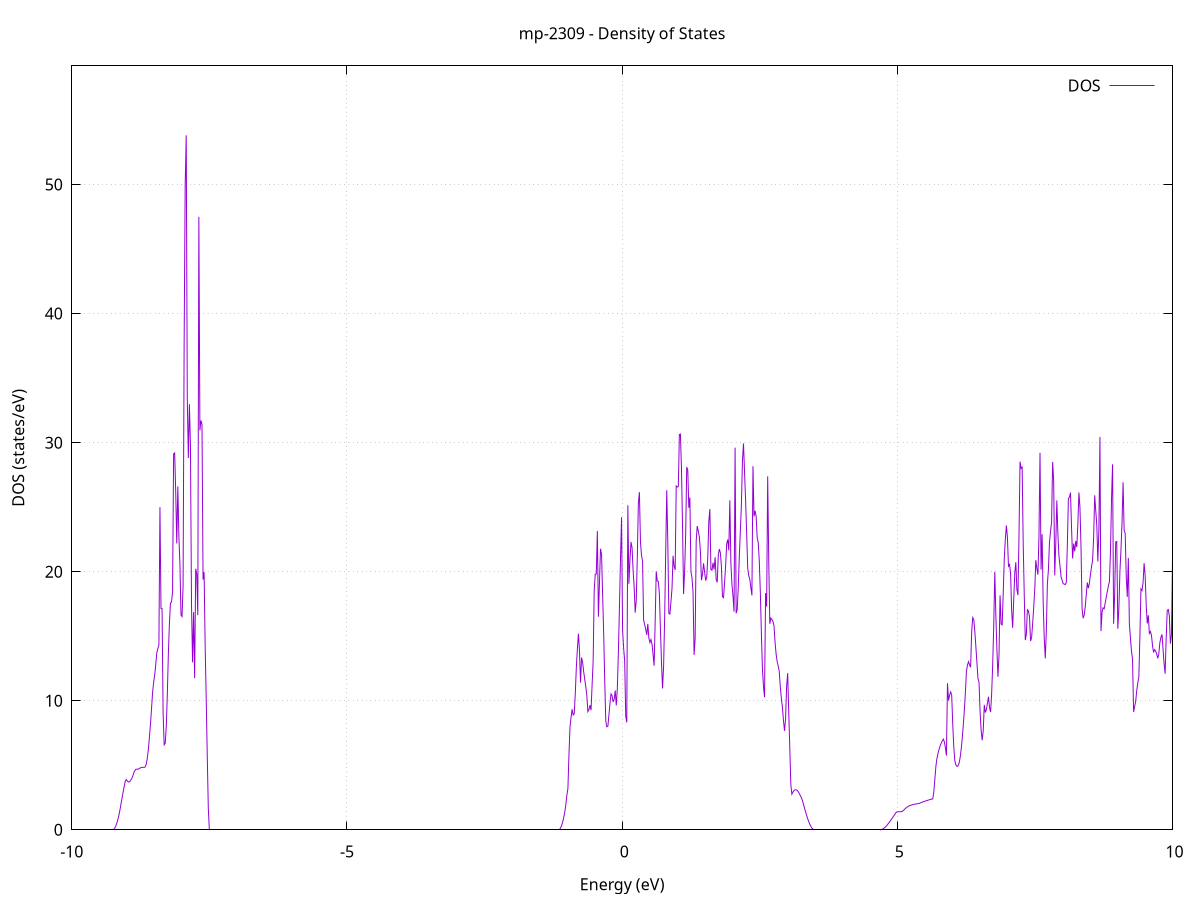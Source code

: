 set title 'mp-2309 - Density of States'
set xlabel 'Energy (eV)'
set ylabel 'DOS (states/eV)'
set grid
set xrange [-10:10]
set yrange [0:59.199]
set xzeroaxis lt -1
set terminal png size 800,600
set output 'mp-2309_dos_gnuplot.png'
plot '-' using 1:2 with lines title 'DOS'
-23.395600 0.000000
-23.376500 0.000000
-23.357400 0.000000
-23.338300 0.000000
-23.319200 0.000000
-23.300100 0.000000
-23.281000 0.000000
-23.261900 0.000000
-23.242800 0.000000
-23.223700 0.000000
-23.204600 0.000000
-23.185500 0.000000
-23.166400 0.000000
-23.147200 0.000000
-23.128100 0.000000
-23.109000 0.000000
-23.089900 0.000000
-23.070800 0.000000
-23.051700 0.000000
-23.032600 0.000000
-23.013500 0.000000
-22.994400 0.000000
-22.975300 0.000000
-22.956200 0.000000
-22.937100 0.000000
-22.918000 0.000000
-22.898900 0.000000
-22.879800 0.000000
-22.860700 0.000000
-22.841600 0.000000
-22.822500 0.000000
-22.803400 0.000000
-22.784300 0.000000
-22.765100 0.000000
-22.746000 0.000000
-22.726900 0.000000
-22.707800 0.000000
-22.688700 0.000000
-22.669600 0.000000
-22.650500 0.000000
-22.631400 0.000000
-22.612300 0.000000
-22.593200 0.000000
-22.574100 0.000000
-22.555000 0.000000
-22.535900 0.000000
-22.516800 0.000000
-22.497700 0.000000
-22.478600 0.000000
-22.459500 0.000000
-22.440400 0.000000
-22.421300 0.000000
-22.402200 0.000000
-22.383000 0.000000
-22.363900 0.000000
-22.344800 0.000000
-22.325700 0.000000
-22.306600 0.000000
-22.287500 0.000000
-22.268400 0.000000
-22.249300 0.000000
-22.230200 0.000000
-22.211100 0.000000
-22.192000 0.000000
-22.172900 0.000000
-22.153800 0.000000
-22.134700 0.000000
-22.115600 0.000000
-22.096500 0.000000
-22.077400 0.000000
-22.058300 0.000000
-22.039200 0.000000
-22.020100 0.000000
-22.000900 0.000000
-21.981800 0.000000
-21.962700 0.000000
-21.943600 0.000000
-21.924500 0.000000
-21.905400 0.000000
-21.886300 0.000000
-21.867200 0.000000
-21.848100 0.000000
-21.829000 0.000000
-21.809900 0.000000
-21.790800 0.000000
-21.771700 0.000000
-21.752600 0.000000
-21.733500 0.000000
-21.714400 0.000000
-21.695300 0.000000
-21.676200 0.000000
-21.657100 38.805800
-21.638000 100.028900
-21.618800 336.925200
-21.599700 23.685700
-21.580600 23.685800
-21.561500 56.498600
-21.542400 82.905400
-21.523300 0.000000
-21.504200 0.000000
-21.485100 0.000000
-21.466000 0.000000
-21.446900 0.000000
-21.427800 0.000000
-21.408700 0.000000
-21.389600 0.000000
-21.370500 0.000000
-21.351400 0.000000
-21.332300 0.000000
-21.313200 27.938000
-21.294100 106.257600
-21.275000 0.000000
-21.255900 454.663900
-21.236700 91.495300
-21.217600 176.887700
-21.198500 85.755300
-21.179400 55.541300
-21.160300 97.658600
-21.141200 64.652500
-21.122100 103.817100
-21.103000 50.349500
-21.083900 103.227500
-21.064800 0.000000
-21.045700 0.000000
-21.026600 0.000000
-21.007500 0.000000
-20.988400 0.000000
-20.969300 0.000000
-20.950200 0.000000
-20.931100 0.000000
-20.912000 0.000000
-20.892900 0.000000
-20.873700 0.000000
-20.854600 0.000000
-20.835500 0.000000
-20.816400 0.000000
-20.797300 0.000000
-20.778200 0.000000
-20.759100 0.000000
-20.740000 0.000000
-20.720900 0.000000
-20.701800 0.000000
-20.682700 0.000000
-20.663600 0.000000
-20.644500 0.000000
-20.625400 0.000000
-20.606300 0.000000
-20.587200 0.000000
-20.568100 0.000000
-20.549000 0.000000
-20.529900 0.000000
-20.510800 0.000000
-20.491600 0.000000
-20.472500 0.000000
-20.453400 0.000000
-20.434300 0.000000
-20.415200 0.000000
-20.396100 0.000000
-20.377000 0.000000
-20.357900 0.000000
-20.338800 0.000000
-20.319700 0.000000
-20.300600 0.000000
-20.281500 0.000000
-20.262400 0.000000
-20.243300 0.000000
-20.224200 0.000000
-20.205100 0.000000
-20.186000 0.000000
-20.166900 0.000000
-20.147800 0.000000
-20.128700 0.000000
-20.109500 0.000000
-20.090400 0.000000
-20.071300 0.000000
-20.052200 0.000000
-20.033100 0.000000
-20.014000 0.000000
-19.994900 0.000000
-19.975800 0.000000
-19.956700 0.000000
-19.937600 0.000000
-19.918500 0.000000
-19.899400 0.000000
-19.880300 0.000000
-19.861200 0.000000
-19.842100 0.000000
-19.823000 0.000000
-19.803900 0.000000
-19.784800 0.000000
-19.765700 0.000000
-19.746600 0.000000
-19.727400 0.000000
-19.708300 0.000000
-19.689200 0.000000
-19.670100 0.000000
-19.651000 0.000000
-19.631900 0.000000
-19.612800 0.000000
-19.593700 0.000000
-19.574600 0.000000
-19.555500 0.000000
-19.536400 0.000000
-19.517300 0.000000
-19.498200 0.000000
-19.479100 0.000000
-19.460000 0.000000
-19.440900 0.000000
-19.421800 0.000000
-19.402700 0.000000
-19.383600 0.000000
-19.364500 0.000000
-19.345300 0.000000
-19.326200 0.000000
-19.307100 0.000000
-19.288000 0.000000
-19.268900 0.000000
-19.249800 0.000000
-19.230700 0.000000
-19.211600 0.000000
-19.192500 0.000000
-19.173400 0.000000
-19.154300 0.000000
-19.135200 0.000000
-19.116100 0.000000
-19.097000 0.000000
-19.077900 0.000000
-19.058800 0.000000
-19.039700 0.000000
-19.020600 0.000000
-19.001500 0.000000
-18.982400 0.000000
-18.963200 0.000000
-18.944100 0.000000
-18.925000 0.000000
-18.905900 0.000000
-18.886800 0.000000
-18.867700 0.000000
-18.848600 0.000000
-18.829500 0.000000
-18.810400 0.000000
-18.791300 0.000000
-18.772200 0.000000
-18.753100 0.000000
-18.734000 0.000000
-18.714900 0.000000
-18.695800 0.000000
-18.676700 0.000000
-18.657600 0.000000
-18.638500 0.000000
-18.619400 0.000000
-18.600300 0.000000
-18.581100 0.000000
-18.562000 0.000000
-18.542900 0.000000
-18.523800 0.000000
-18.504700 0.000000
-18.485600 0.000000
-18.466500 0.000000
-18.447400 0.000000
-18.428300 0.000000
-18.409200 0.000000
-18.390100 0.000000
-18.371000 0.000000
-18.351900 0.000000
-18.332800 0.000000
-18.313700 0.000000
-18.294600 0.000000
-18.275500 0.000000
-18.256400 0.000000
-18.237300 0.000000
-18.218200 0.000000
-18.199000 0.000000
-18.179900 0.000000
-18.160800 0.000000
-18.141700 0.000000
-18.122600 0.000000
-18.103500 0.000000
-18.084400 0.000000
-18.065300 0.000000
-18.046200 0.000000
-18.027100 0.000000
-18.008000 0.000000
-17.988900 0.000000
-17.969800 0.000000
-17.950700 0.000000
-17.931600 0.000000
-17.912500 0.000000
-17.893400 0.000000
-17.874300 0.000000
-17.855200 0.000000
-17.836100 0.000000
-17.816900 0.000000
-17.797800 0.000000
-17.778700 0.000000
-17.759600 0.000000
-17.740500 0.000000
-17.721400 0.000000
-17.702300 0.000000
-17.683200 0.000000
-17.664100 0.000000
-17.645000 0.000000
-17.625900 0.000000
-17.606800 0.000000
-17.587700 0.000000
-17.568600 0.000000
-17.549500 0.000000
-17.530400 0.000000
-17.511300 0.000000
-17.492200 0.000000
-17.473100 0.000000
-17.454000 0.000000
-17.434800 0.000000
-17.415700 0.000000
-17.396600 0.000000
-17.377500 0.000000
-17.358400 0.000000
-17.339300 0.000000
-17.320200 0.000000
-17.301100 0.000000
-17.282000 0.000000
-17.262900 0.000000
-17.243800 0.000000
-17.224700 0.000000
-17.205600 0.000000
-17.186500 0.000000
-17.167400 0.000000
-17.148300 0.000000
-17.129200 0.000000
-17.110100 0.000000
-17.091000 0.000000
-17.071900 0.000000
-17.052700 0.000000
-17.033600 0.000000
-17.014500 0.000000
-16.995400 0.000000
-16.976300 0.000000
-16.957200 0.000000
-16.938100 0.000000
-16.919000 0.000000
-16.899900 0.000000
-16.880800 0.000000
-16.861700 0.000000
-16.842600 0.000000
-16.823500 0.000000
-16.804400 0.000000
-16.785300 0.000000
-16.766200 0.000000
-16.747100 0.000000
-16.728000 0.000000
-16.708900 0.000000
-16.689800 0.000000
-16.670600 0.000000
-16.651500 0.000000
-16.632400 0.000000
-16.613300 0.000000
-16.594200 0.000000
-16.575100 0.000000
-16.556000 0.000000
-16.536900 0.000000
-16.517800 0.000000
-16.498700 0.000000
-16.479600 0.000000
-16.460500 0.000000
-16.441400 0.000000
-16.422300 0.000000
-16.403200 0.000000
-16.384100 0.000000
-16.365000 0.000000
-16.345900 0.000000
-16.326800 0.000000
-16.307700 0.000000
-16.288500 0.000000
-16.269400 0.000000
-16.250300 0.000000
-16.231200 0.000000
-16.212100 0.000000
-16.193000 0.000000
-16.173900 0.000000
-16.154800 0.000000
-16.135700 0.000000
-16.116600 0.000000
-16.097500 0.000000
-16.078400 0.000000
-16.059300 0.000000
-16.040200 0.000000
-16.021100 0.000000
-16.002000 0.000000
-15.982900 0.000000
-15.963800 0.000000
-15.944700 0.000000
-15.925600 0.000000
-15.906400 0.000000
-15.887300 0.000000
-15.868200 0.000000
-15.849100 0.000000
-15.830000 0.000000
-15.810900 0.000000
-15.791800 0.000000
-15.772700 0.000000
-15.753600 0.000000
-15.734500 0.000000
-15.715400 0.000000
-15.696300 0.000000
-15.677200 0.000000
-15.658100 0.000000
-15.639000 0.000000
-15.619900 0.000000
-15.600800 0.000000
-15.581700 0.000000
-15.562600 0.000000
-15.543500 0.000000
-15.524300 0.000000
-15.505200 0.000000
-15.486100 0.000000
-15.467000 0.000000
-15.447900 0.000000
-15.428800 0.000000
-15.409700 0.000000
-15.390600 0.000000
-15.371500 0.000000
-15.352400 0.000000
-15.333300 0.000000
-15.314200 0.000000
-15.295100 0.000000
-15.276000 0.000000
-15.256900 0.000000
-15.237800 0.000000
-15.218700 0.000000
-15.199600 0.000000
-15.180500 0.000000
-15.161400 0.000000
-15.142200 0.000000
-15.123100 0.000000
-15.104000 0.000000
-15.084900 0.000000
-15.065800 0.000000
-15.046700 0.000000
-15.027600 0.000000
-15.008500 0.000000
-14.989400 0.000000
-14.970300 0.000000
-14.951200 0.000000
-14.932100 0.000000
-14.913000 0.000000
-14.893900 0.000000
-14.874800 0.000000
-14.855700 0.000000
-14.836600 0.000000
-14.817500 0.000000
-14.798400 0.000000
-14.779300 0.000000
-14.760100 0.000000
-14.741000 0.000000
-14.721900 0.000000
-14.702800 0.000000
-14.683700 0.000000
-14.664600 0.000000
-14.645500 0.000000
-14.626400 0.000000
-14.607300 0.000000
-14.588200 0.000000
-14.569100 0.000000
-14.550000 0.000000
-14.530900 0.000000
-14.511800 0.000000
-14.492700 0.000000
-14.473600 0.000000
-14.454500 0.000000
-14.435400 0.000000
-14.416300 0.000000
-14.397200 0.000000
-14.378000 0.000000
-14.358900 0.000000
-14.339800 0.000000
-14.320700 0.000000
-14.301600 0.000000
-14.282500 0.000000
-14.263400 0.000000
-14.244300 0.000000
-14.225200 0.000000
-14.206100 0.000000
-14.187000 0.000000
-14.167900 0.000000
-14.148800 0.000000
-14.129700 0.000000
-14.110600 0.000000
-14.091500 0.000000
-14.072400 0.000000
-14.053300 0.000000
-14.034200 0.000000
-14.015100 0.000000
-13.995900 0.000000
-13.976800 0.000000
-13.957700 0.000000
-13.938600 0.000000
-13.919500 0.000000
-13.900400 0.000000
-13.881300 0.000000
-13.862200 0.000000
-13.843100 0.000000
-13.824000 0.000000
-13.804900 0.000000
-13.785800 0.000000
-13.766700 0.000000
-13.747600 0.000000
-13.728500 0.000000
-13.709400 0.000000
-13.690300 0.000000
-13.671200 0.000000
-13.652100 0.000000
-13.633000 0.000000
-13.613800 0.000000
-13.594700 0.000000
-13.575600 0.000000
-13.556500 0.000000
-13.537400 0.000000
-13.518300 0.000000
-13.499200 0.000000
-13.480100 0.000000
-13.461000 0.000000
-13.441900 0.000000
-13.422800 0.000000
-13.403700 0.000000
-13.384600 0.000000
-13.365500 0.000000
-13.346400 0.000000
-13.327300 0.000000
-13.308200 0.000000
-13.289100 0.000000
-13.270000 0.000000
-13.250900 0.000000
-13.231700 0.000000
-13.212600 0.000000
-13.193500 0.000000
-13.174400 0.000000
-13.155300 0.000000
-13.136200 0.000000
-13.117100 0.000000
-13.098000 0.000000
-13.078900 0.000000
-13.059800 0.000000
-13.040700 0.000000
-13.021600 0.000000
-13.002500 0.000000
-12.983400 0.000000
-12.964300 0.000000
-12.945200 0.000000
-12.926100 0.000000
-12.907000 0.000000
-12.887900 0.000000
-12.868800 0.000000
-12.849600 0.000000
-12.830500 0.000000
-12.811400 0.000000
-12.792300 0.000000
-12.773200 0.000000
-12.754100 0.000000
-12.735000 0.000000
-12.715900 0.000000
-12.696800 0.000000
-12.677700 0.000000
-12.658600 0.000000
-12.639500 0.000000
-12.620400 0.000000
-12.601300 0.000000
-12.582200 0.000000
-12.563100 0.000000
-12.544000 0.000000
-12.524900 0.000000
-12.505800 0.000000
-12.486700 0.000000
-12.467500 0.000000
-12.448400 0.000000
-12.429300 0.000000
-12.410200 0.000000
-12.391100 0.000000
-12.372000 0.000000
-12.352900 0.000000
-12.333800 0.000000
-12.314700 0.000000
-12.295600 0.000000
-12.276500 0.000000
-12.257400 0.000000
-12.238300 0.000000
-12.219200 0.000000
-12.200100 0.000000
-12.181000 0.000000
-12.161900 0.000000
-12.142800 0.000000
-12.123700 0.000000
-12.104500 0.000000
-12.085400 0.000000
-12.066300 0.000000
-12.047200 0.000000
-12.028100 0.000000
-12.009000 0.000000
-11.989900 0.000000
-11.970800 0.000000
-11.951700 0.000000
-11.932600 0.000000
-11.913500 0.000000
-11.894400 0.000000
-11.875300 0.000000
-11.856200 0.000000
-11.837100 0.000000
-11.818000 0.000000
-11.798900 0.000000
-11.779800 0.000000
-11.760700 0.000000
-11.741600 0.000000
-11.722400 0.000000
-11.703300 0.000000
-11.684200 0.000000
-11.665100 0.000000
-11.646000 0.000000
-11.626900 0.000000
-11.607800 0.000000
-11.588700 0.000000
-11.569600 0.000000
-11.550500 0.000000
-11.531400 0.000000
-11.512300 0.000000
-11.493200 0.000000
-11.474100 0.000000
-11.455000 0.000000
-11.435900 0.000000
-11.416800 0.000000
-11.397700 0.000000
-11.378600 0.000000
-11.359500 0.000000
-11.340300 0.000000
-11.321200 0.000000
-11.302100 0.000000
-11.283000 0.000000
-11.263900 0.000000
-11.244800 0.000000
-11.225700 0.000000
-11.206600 0.000000
-11.187500 0.000000
-11.168400 0.000000
-11.149300 0.000000
-11.130200 0.000000
-11.111100 0.000000
-11.092000 0.000000
-11.072900 0.000000
-11.053800 0.000000
-11.034700 0.000000
-11.015600 0.000000
-10.996500 0.000000
-10.977400 0.000000
-10.958200 0.000000
-10.939100 0.000000
-10.920000 0.000000
-10.900900 0.000000
-10.881800 0.000000
-10.862700 0.000000
-10.843600 0.000000
-10.824500 0.000000
-10.805400 0.000000
-10.786300 0.000000
-10.767200 0.000000
-10.748100 0.000000
-10.729000 0.000000
-10.709900 0.000000
-10.690800 0.000000
-10.671700 0.000000
-10.652600 0.000000
-10.633500 0.000000
-10.614400 0.000000
-10.595300 0.000000
-10.576100 0.000000
-10.557000 0.000000
-10.537900 0.000000
-10.518800 0.000000
-10.499700 0.000000
-10.480600 0.000000
-10.461500 0.000000
-10.442400 0.000000
-10.423300 0.000000
-10.404200 0.000000
-10.385100 0.000000
-10.366000 0.000000
-10.346900 0.000000
-10.327800 0.000000
-10.308700 0.000000
-10.289600 0.000000
-10.270500 0.000000
-10.251400 0.000000
-10.232300 0.000000
-10.213200 0.000000
-10.194000 0.000000
-10.174900 0.000000
-10.155800 0.000000
-10.136700 0.000000
-10.117600 0.000000
-10.098500 0.000000
-10.079400 0.000000
-10.060300 0.000000
-10.041200 0.000000
-10.022100 0.000000
-10.003000 0.000000
-9.983900 0.000000
-9.964800 0.000000
-9.945700 0.000000
-9.926600 0.000000
-9.907500 0.000000
-9.888400 0.000000
-9.869300 0.000000
-9.850200 0.000000
-9.831100 0.000000
-9.811900 0.000000
-9.792800 0.000000
-9.773700 0.000000
-9.754600 0.000000
-9.735500 0.000000
-9.716400 0.000000
-9.697300 0.000000
-9.678200 0.000000
-9.659100 0.000000
-9.640000 0.000000
-9.620900 0.000000
-9.601800 0.000000
-9.582700 0.000000
-9.563600 0.000000
-9.544500 0.000000
-9.525400 0.000000
-9.506300 0.000000
-9.487200 0.000000
-9.468100 0.000000
-9.449000 0.000000
-9.429800 0.000000
-9.410700 0.000000
-9.391600 0.000000
-9.372500 0.000000
-9.353400 0.000000
-9.334300 0.000000
-9.315200 0.000000
-9.296100 0.000000
-9.277000 0.000000
-9.257900 0.000100
-9.238800 0.034900
-9.219700 0.132000
-9.200600 0.291500
-9.181500 0.513300
-9.162400 0.797400
-9.143300 1.144000
-9.124200 1.552800
-9.105100 2.021900
-9.086000 2.483600
-9.066900 2.932500
-9.047700 3.368700
-9.028600 3.765800
-9.009500 3.895900
-8.990400 3.778400
-8.971300 3.701400
-8.952200 3.714800
-8.933100 3.818500
-8.914000 3.944200
-8.894900 4.124900
-8.875800 4.380300
-8.856700 4.580000
-8.837600 4.686300
-8.818500 4.699200
-8.799400 4.688400
-8.780300 4.732000
-8.761200 4.782700
-8.742100 4.816900
-8.723000 4.836800
-8.703900 4.842500
-8.684800 4.834000
-8.665600 4.870300
-8.646500 5.109600
-8.627400 5.559600
-8.608300 6.242000
-8.589200 7.180400
-8.570100 8.207400
-8.551000 9.387000
-8.531900 10.652400
-8.512800 11.417300
-8.493700 12.010700
-8.474600 12.794200
-8.455500 13.701400
-8.436400 14.038700
-8.417300 14.333400
-8.398200 25.001500
-8.379100 17.147800
-8.360000 17.133800
-8.340900 9.059200
-8.321800 6.582500
-8.302700 6.692200
-8.283500 7.991900
-8.264400 10.431900
-8.245300 13.629800
-8.226200 15.978100
-8.207100 17.574500
-8.188000 17.656100
-8.168900 18.435900
-8.149800 29.141400
-8.130700 29.205000
-8.111600 26.157100
-8.092500 22.187700
-8.073400 26.610900
-8.054300 22.753000
-8.035200 20.580100
-8.016100 16.644200
-7.997000 16.527100
-7.977900 18.871500
-7.958800 37.555500
-7.939700 49.986800
-7.920600 53.817300
-7.901400 33.419000
-7.882300 28.809700
-7.863200 32.981800
-7.844100 29.839800
-7.825000 17.541200
-7.805900 12.977000
-7.786800 16.870700
-7.767700 11.749900
-7.748600 20.226400
-7.729500 19.813100
-7.710400 16.635700
-7.691300 47.501600
-7.672200 30.956800
-7.653100 31.712300
-7.634000 31.411900
-7.614900 19.389700
-7.595800 19.955300
-7.576700 14.218300
-7.557600 10.183000
-7.538500 5.696100
-7.519300 1.633800
-7.500200 0.014500
-7.481100 0.000000
-7.462000 0.000000
-7.442900 0.000000
-7.423800 0.000000
-7.404700 0.000000
-7.385600 0.000000
-7.366500 0.000000
-7.347400 0.000000
-7.328300 0.000000
-7.309200 0.000000
-7.290100 0.000000
-7.271000 0.000000
-7.251900 0.000000
-7.232800 0.000000
-7.213700 0.000000
-7.194600 0.000000
-7.175500 0.000000
-7.156400 0.000000
-7.137200 0.000000
-7.118100 0.000000
-7.099000 0.000000
-7.079900 0.000000
-7.060800 0.000000
-7.041700 0.000000
-7.022600 0.000000
-7.003500 0.000000
-6.984400 0.000000
-6.965300 0.000000
-6.946200 0.000000
-6.927100 0.000000
-6.908000 0.000000
-6.888900 0.000000
-6.869800 0.000000
-6.850700 0.000000
-6.831600 0.000000
-6.812500 0.000000
-6.793400 0.000000
-6.774300 0.000000
-6.755100 0.000000
-6.736000 0.000000
-6.716900 0.000000
-6.697800 0.000000
-6.678700 0.000000
-6.659600 0.000000
-6.640500 0.000000
-6.621400 0.000000
-6.602300 0.000000
-6.583200 0.000000
-6.564100 0.000000
-6.545000 0.000000
-6.525900 0.000000
-6.506800 0.000000
-6.487700 0.000000
-6.468600 0.000000
-6.449500 0.000000
-6.430400 0.000000
-6.411300 0.000000
-6.392200 0.000000
-6.373000 0.000000
-6.353900 0.000000
-6.334800 0.000000
-6.315700 0.000000
-6.296600 0.000000
-6.277500 0.000000
-6.258400 0.000000
-6.239300 0.000000
-6.220200 0.000000
-6.201100 0.000000
-6.182000 0.000000
-6.162900 0.000000
-6.143800 0.000000
-6.124700 0.000000
-6.105600 0.000000
-6.086500 0.000000
-6.067400 0.000000
-6.048300 0.000000
-6.029200 0.000000
-6.010100 0.000000
-5.990900 0.000000
-5.971800 0.000000
-5.952700 0.000000
-5.933600 0.000000
-5.914500 0.000000
-5.895400 0.000000
-5.876300 0.000000
-5.857200 0.000000
-5.838100 0.000000
-5.819000 0.000000
-5.799900 0.000000
-5.780800 0.000000
-5.761700 0.000000
-5.742600 0.000000
-5.723500 0.000000
-5.704400 0.000000
-5.685300 0.000000
-5.666200 0.000000
-5.647100 0.000000
-5.628000 0.000000
-5.608800 0.000000
-5.589700 0.000000
-5.570600 0.000000
-5.551500 0.000000
-5.532400 0.000000
-5.513300 0.000000
-5.494200 0.000000
-5.475100 0.000000
-5.456000 0.000000
-5.436900 0.000000
-5.417800 0.000000
-5.398700 0.000000
-5.379600 0.000000
-5.360500 0.000000
-5.341400 0.000000
-5.322300 0.000000
-5.303200 0.000000
-5.284100 0.000000
-5.265000 0.000000
-5.245900 0.000000
-5.226700 0.000000
-5.207600 0.000000
-5.188500 0.000000
-5.169400 0.000000
-5.150300 0.000000
-5.131200 0.000000
-5.112100 0.000000
-5.093000 0.000000
-5.073900 0.000000
-5.054800 0.000000
-5.035700 0.000000
-5.016600 0.000000
-4.997500 0.000000
-4.978400 0.000000
-4.959300 0.000000
-4.940200 0.000000
-4.921100 0.000000
-4.902000 0.000000
-4.882900 0.000000
-4.863800 0.000000
-4.844600 0.000000
-4.825500 0.000000
-4.806400 0.000000
-4.787300 0.000000
-4.768200 0.000000
-4.749100 0.000000
-4.730000 0.000000
-4.710900 0.000000
-4.691800 0.000000
-4.672700 0.000000
-4.653600 0.000000
-4.634500 0.000000
-4.615400 0.000000
-4.596300 0.000000
-4.577200 0.000000
-4.558100 0.000000
-4.539000 0.000000
-4.519900 0.000000
-4.500800 0.000000
-4.481700 0.000000
-4.462500 0.000000
-4.443400 0.000000
-4.424300 0.000000
-4.405200 0.000000
-4.386100 0.000000
-4.367000 0.000000
-4.347900 0.000000
-4.328800 0.000000
-4.309700 0.000000
-4.290600 0.000000
-4.271500 0.000000
-4.252400 0.000000
-4.233300 0.000000
-4.214200 0.000000
-4.195100 0.000000
-4.176000 0.000000
-4.156900 0.000000
-4.137800 0.000000
-4.118700 0.000000
-4.099600 0.000000
-4.080400 0.000000
-4.061300 0.000000
-4.042200 0.000000
-4.023100 0.000000
-4.004000 0.000000
-3.984900 0.000000
-3.965800 0.000000
-3.946700 0.000000
-3.927600 0.000000
-3.908500 0.000000
-3.889400 0.000000
-3.870300 0.000000
-3.851200 0.000000
-3.832100 0.000000
-3.813000 0.000000
-3.793900 0.000000
-3.774800 0.000000
-3.755700 0.000000
-3.736600 0.000000
-3.717400 0.000000
-3.698300 0.000000
-3.679200 0.000000
-3.660100 0.000000
-3.641000 0.000000
-3.621900 0.000000
-3.602800 0.000000
-3.583700 0.000000
-3.564600 0.000000
-3.545500 0.000000
-3.526400 0.000000
-3.507300 0.000000
-3.488200 0.000000
-3.469100 0.000000
-3.450000 0.000000
-3.430900 0.000000
-3.411800 0.000000
-3.392700 0.000000
-3.373600 0.000000
-3.354500 0.000000
-3.335300 0.000000
-3.316200 0.000000
-3.297100 0.000000
-3.278000 0.000000
-3.258900 0.000000
-3.239800 0.000000
-3.220700 0.000000
-3.201600 0.000000
-3.182500 0.000000
-3.163400 0.000000
-3.144300 0.000000
-3.125200 0.000000
-3.106100 0.000000
-3.087000 0.000000
-3.067900 0.000000
-3.048800 0.000000
-3.029700 0.000000
-3.010600 0.000000
-2.991500 0.000000
-2.972400 0.000000
-2.953200 0.000000
-2.934100 0.000000
-2.915000 0.000000
-2.895900 0.000000
-2.876800 0.000000
-2.857700 0.000000
-2.838600 0.000000
-2.819500 0.000000
-2.800400 0.000000
-2.781300 0.000000
-2.762200 0.000000
-2.743100 0.000000
-2.724000 0.000000
-2.704900 0.000000
-2.685800 0.000000
-2.666700 0.000000
-2.647600 0.000000
-2.628500 0.000000
-2.609400 0.000000
-2.590300 0.000000
-2.571100 0.000000
-2.552000 0.000000
-2.532900 0.000000
-2.513800 0.000000
-2.494700 0.000000
-2.475600 0.000000
-2.456500 0.000000
-2.437400 0.000000
-2.418300 0.000000
-2.399200 0.000000
-2.380100 0.000000
-2.361000 0.000000
-2.341900 0.000000
-2.322800 0.000000
-2.303700 0.000000
-2.284600 0.000000
-2.265500 0.000000
-2.246400 0.000000
-2.227300 0.000000
-2.208200 0.000000
-2.189000 0.000000
-2.169900 0.000000
-2.150800 0.000000
-2.131700 0.000000
-2.112600 0.000000
-2.093500 0.000000
-2.074400 0.000000
-2.055300 0.000000
-2.036200 0.000000
-2.017100 0.000000
-1.998000 0.000000
-1.978900 0.000000
-1.959800 0.000000
-1.940700 0.000000
-1.921600 0.000000
-1.902500 0.000000
-1.883400 0.000000
-1.864300 0.000000
-1.845200 0.000000
-1.826100 0.000000
-1.806900 0.000000
-1.787800 0.000000
-1.768700 0.000000
-1.749600 0.000000
-1.730500 0.000000
-1.711400 0.000000
-1.692300 0.000000
-1.673200 0.000000
-1.654100 0.000000
-1.635000 0.000000
-1.615900 0.000000
-1.596800 0.000000
-1.577700 0.000000
-1.558600 0.000000
-1.539500 0.000000
-1.520400 0.000000
-1.501300 0.000000
-1.482200 0.000000
-1.463100 0.000000
-1.444000 0.000000
-1.424800 0.000000
-1.405700 0.000000
-1.386600 0.000000
-1.367500 0.000000
-1.348400 0.000000
-1.329300 0.000000
-1.310200 0.000000
-1.291100 0.000000
-1.272000 0.000000
-1.252900 0.000000
-1.233800 0.000000
-1.214700 0.000000
-1.195600 0.000000
-1.176500 0.000000
-1.157400 0.000000
-1.138300 0.027500
-1.119200 0.134700
-1.100100 0.322700
-1.081000 0.591500
-1.061900 0.941100
-1.042700 1.371600
-1.023600 1.930600
-1.004500 2.667900
-0.985400 3.196100
-0.966300 5.830000
-0.947200 7.995800
-0.928100 8.713200
-0.909000 9.339400
-0.889900 8.895700
-0.870800 8.980300
-0.851700 10.527500
-0.832600 12.562100
-0.813500 14.003200
-0.794400 15.195300
-0.775300 13.887600
-0.756200 11.406000
-0.737100 13.346300
-0.718000 12.969900
-0.698900 12.242000
-0.679800 11.661300
-0.660600 11.081000
-0.641500 10.412100
-0.622400 9.161100
-0.603300 9.320600
-0.584200 9.653600
-0.565100 9.266700
-0.546000 11.212100
-0.526900 13.052600
-0.507800 18.516400
-0.488700 19.813900
-0.469600 19.821500
-0.450500 23.150900
-0.431400 16.509800
-0.412300 19.103500
-0.393200 21.778000
-0.374100 21.329200
-0.355000 18.250400
-0.335900 15.268100
-0.316800 11.663200
-0.297700 8.428700
-0.278500 7.979100
-0.259400 8.014400
-0.240300 8.896600
-0.221200 9.788100
-0.202100 10.531600
-0.183000 10.392100
-0.163900 9.900900
-0.144800 10.118300
-0.125700 10.790000
-0.106600 9.642700
-0.087500 10.956600
-0.068400 13.739500
-0.049300 17.178600
-0.030200 20.963900
-0.011100 24.218500
0.008000 15.449200
0.027100 14.080300
0.046200 13.064800
0.065300 8.789800
0.084400 8.315200
0.103600 25.145200
0.122700 19.064900
0.141800 20.907500
0.160900 22.307400
0.180000 21.866900
0.199100 20.106700
0.218200 18.824600
0.237300 16.829100
0.256400 17.774000
0.275500 21.127100
0.294600 25.311500
0.313700 26.165500
0.332800 22.302700
0.351900 21.270000
0.371000 20.812300
0.390100 16.249700
0.409200 15.908300
0.428300 15.525800
0.447400 15.099900
0.466500 15.957100
0.485700 14.835200
0.504800 14.508800
0.523900 14.742400
0.543000 14.382300
0.562100 13.578000
0.581200 12.709400
0.600300 16.186600
0.619400 20.026400
0.638500 19.281700
0.657600 19.241400
0.676700 18.296500
0.695800 15.507100
0.714900 12.978000
0.734000 10.954000
0.753100 12.634700
0.772200 16.405800
0.791300 21.452100
0.810400 26.308700
0.829500 22.270600
0.848600 16.771600
0.867800 16.716400
0.886900 17.685200
0.906000 18.687000
0.925100 21.236200
0.944200 20.409600
0.963300 20.141200
0.982400 26.642300
1.001500 26.553800
1.020600 26.603700
1.039700 30.628800
1.058800 30.666300
1.077900 28.019600
1.097000 23.625200
1.116100 18.267500
1.135200 20.071900
1.154300 22.897700
1.173400 28.114900
1.192500 27.877900
1.211600 24.954700
1.230700 25.758000
1.249900 20.013800
1.269000 19.513400
1.288100 18.435400
1.307200 13.544700
1.326300 14.794200
1.345400 22.383000
1.364500 23.537500
1.383600 23.128600
1.402700 22.711500
1.421800 21.593900
1.440900 19.339700
1.460000 19.805300
1.479100 20.649700
1.498200 19.984400
1.517300 19.310700
1.536400 19.550600
1.555500 21.095000
1.574600 23.884800
1.593700 24.860000
1.612800 20.157900
1.632000 20.109800
1.651100 20.688500
1.670200 20.171000
1.689300 21.115900
1.708400 19.399800
1.727500 19.171700
1.746600 21.256700
1.765700 21.757500
1.784800 21.464200
1.803900 20.416100
1.823000 18.060700
1.842100 17.989500
1.861200 19.164900
1.880300 20.477100
1.899400 22.157100
1.918500 22.492200
1.937600 21.653300
1.956700 25.529500
1.975800 20.679200
1.994900 19.034900
2.014100 18.121200
2.033200 16.907600
2.052300 29.611800
2.071400 16.779800
2.090500 17.073700
2.109600 18.741600
2.128700 21.164000
2.147800 23.135400
2.166900 25.182300
2.186000 28.623700
2.205100 29.940500
2.224200 27.691600
2.243300 25.527600
2.262400 23.004400
2.281500 20.281600
2.300600 19.686100
2.319700 19.410200
2.338800 18.759300
2.357900 18.163800
2.377000 28.177500
2.396200 24.285500
2.415300 24.714500
2.434400 24.297800
2.453500 22.642000
2.472600 22.256700
2.491700 20.845000
2.510800 18.424100
2.529900 15.270100
2.549000 12.501400
2.568100 11.106300
2.587200 10.270100
2.606300 18.348700
2.625400 17.293600
2.644500 27.389100
2.663600 20.908300
2.682700 15.961200
2.701800 16.406800
2.720900 16.285400
2.740000 16.157200
2.759100 15.806200
2.778300 14.548600
2.797400 13.630200
2.816500 13.045700
2.835600 12.683200
2.854700 12.273200
2.873800 11.059200
2.892900 10.196500
2.912000 9.491900
2.931100 8.481200
2.950200 7.666000
2.969300 8.575700
2.988400 11.105200
3.007500 12.138000
3.026600 9.194500
3.045700 6.409700
3.064800 3.506000
3.083900 2.755200
3.103000 2.920900
3.122100 3.034200
3.141200 3.094900
3.160400 3.103000
3.179500 3.058700
3.198600 2.961900
3.217700 2.815100
3.236800 2.659100
3.255900 2.495900
3.275000 2.274800
3.294100 1.990100
3.313200 1.681800
3.332300 1.392600
3.351400 1.122600
3.370500 0.871600
3.389600 0.639800
3.408700 0.432800
3.427800 0.265600
3.446900 0.139000
3.466000 0.053000
3.485100 0.007700
3.504200 0.000000
3.523300 0.000000
3.542500 0.000000
3.561600 0.000000
3.580700 0.000000
3.599800 0.000000
3.618900 0.000000
3.638000 0.000000
3.657100 0.000000
3.676200 0.000000
3.695300 0.000000
3.714400 0.000000
3.733500 0.000000
3.752600 0.000000
3.771700 0.000000
3.790800 0.000000
3.809900 0.000000
3.829000 0.000000
3.848100 0.000000
3.867200 0.000000
3.886300 0.000000
3.905400 0.000000
3.924600 0.000000
3.943700 0.000000
3.962800 0.000000
3.981900 0.000000
4.001000 0.000000
4.020100 0.000000
4.039200 0.000000
4.058300 0.000000
4.077400 0.000000
4.096500 0.000000
4.115600 0.000000
4.134700 0.000000
4.153800 0.000000
4.172900 0.000000
4.192000 0.000000
4.211100 0.000000
4.230200 0.000000
4.249300 0.000000
4.268400 0.000000
4.287500 0.000000
4.306700 0.000000
4.325800 0.000000
4.344900 0.000000
4.364000 0.000000
4.383100 0.000000
4.402200 0.000000
4.421300 0.000000
4.440400 0.000000
4.459500 0.000000
4.478600 0.000000
4.497700 0.000000
4.516800 0.000000
4.535900 0.000000
4.555000 0.000000
4.574100 0.000000
4.593200 0.000000
4.612300 0.000000
4.631400 0.000000
4.650500 0.000000
4.669600 0.000000
4.688800 0.001500
4.707900 0.015400
4.727000 0.044000
4.746100 0.087200
4.765200 0.145100
4.784300 0.217600
4.803400 0.304700
4.822500 0.406100
4.841600 0.513100
4.860700 0.622700
4.879800 0.734700
4.898900 0.849200
4.918000 0.966200
4.937100 1.085600
4.956200 1.207500
4.975300 1.331100
4.994400 1.391400
5.013500 1.393600
5.032600 1.395100
5.051800 1.395900
5.070900 1.399800
5.090000 1.429200
5.109100 1.487700
5.128200 1.572300
5.147300 1.653000
5.166400 1.722400
5.185500 1.780600
5.204600 1.827600
5.223700 1.865700
5.242800 1.898300
5.261900 1.925800
5.281000 1.949900
5.300100 1.970700
5.319200 1.988300
5.338300 2.002700
5.357400 2.013900
5.376500 2.021800
5.395600 2.036500
5.414700 2.070200
5.433900 2.107500
5.453000 2.142000
5.472100 2.173800
5.491200 2.202800
5.510300 2.229100
5.529400 2.254000
5.548500 2.279500
5.567600 2.305600
5.586700 2.332300
5.605800 2.359600
5.624900 2.378800
5.644000 2.383900
5.663100 2.936800
5.682200 3.942000
5.701300 4.928600
5.720400 5.550800
5.739500 5.922400
5.758600 6.239400
5.777700 6.501700
5.796800 6.709400
5.816000 6.882700
5.835100 7.027800
5.854200 6.823300
5.873300 6.366300
5.892400 5.752900
5.911500 11.360400
5.930600 10.011200
5.949700 10.431300
5.968800 10.686400
5.987900 10.444400
6.007000 8.178600
6.026100 6.404500
6.045200 5.342400
6.064300 5.029600
6.083400 4.916200
6.102500 4.938000
6.121600 5.136700
6.140700 5.580000
6.159800 6.215300
6.178900 7.048200
6.198100 8.066700
6.217200 9.222900
6.236300 10.588900
6.255400 12.249600
6.274500 12.764200
6.293600 13.021600
6.312700 12.782200
6.331800 12.596500
6.350900 15.319800
6.370000 16.444300
6.389100 16.289400
6.408200 15.369800
6.427300 14.191400
6.446400 12.945700
6.465500 11.732100
6.484600 11.433200
6.503700 9.157100
6.522800 7.707900
6.541900 6.936600
6.561000 7.678300
6.580200 9.678700
6.599300 9.088200
6.618400 9.316700
6.637500 9.797500
6.656600 10.308300
6.675700 9.467700
6.694800 9.125900
6.713900 10.551200
6.733000 12.807400
6.752100 15.855300
6.771200 19.991400
6.790300 16.607500
6.809400 14.005100
6.828500 11.852700
6.847600 13.516700
6.866700 18.169000
6.885800 15.940000
6.904900 15.876600
6.924000 18.287200
6.943100 20.988000
6.962300 22.474400
6.981400 23.583900
7.000500 22.677900
7.019600 20.431700
7.038700 20.562900
7.057800 19.901700
7.076900 17.029400
7.096000 15.654400
7.115100 17.851000
7.134200 19.893600
7.153300 20.735200
7.172400 18.624100
7.191500 18.186400
7.210600 22.717000
7.229700 28.532600
7.248800 28.007200
7.267900 28.104800
7.287000 22.229400
7.306100 18.264700
7.325200 14.700500
7.344400 15.146400
7.363500 17.053800
7.382600 16.960000
7.401700 16.499800
7.420800 14.626700
7.439900 14.888800
7.459000 15.980600
7.478100 17.229800
7.497200 18.633100
7.516300 20.894500
7.535400 20.258300
7.554500 19.771500
7.573600 22.689000
7.592700 29.218900
7.611800 20.165100
7.630900 22.906800
7.650000 17.624300
7.669100 14.925100
7.688200 13.278400
7.707300 15.360300
7.726500 19.051100
7.745600 20.176300
7.764700 22.284000
7.783800 23.120900
7.802900 23.821700
7.822000 28.502300
7.841100 27.015100
7.860200 19.713600
7.879300 22.204900
7.898400 25.524000
7.917500 22.920000
7.936600 21.224600
7.955700 20.434100
7.974800 19.614900
7.993900 19.342100
8.013000 19.071400
8.032100 19.040700
8.051200 19.001800
8.070300 19.157500
8.089400 22.097600
8.108600 25.675500
8.127700 25.773900
8.146800 26.128600
8.165900 23.356700
8.185000 21.024900
8.204100 22.181900
8.223200 21.577800
8.242300 22.383500
8.261400 21.907700
8.280500 23.714300
8.299600 26.138700
8.318700 24.952200
8.337800 21.868900
8.356900 17.148200
8.376000 16.394800
8.395100 16.638300
8.414200 17.274600
8.433300 18.210700
8.452400 19.165800
8.471500 18.723000
8.490700 19.116900
8.509800 19.797000
8.528900 20.403400
8.548000 20.879800
8.567100 22.662600
8.586200 25.916500
8.605300 24.745000
8.624400 23.626100
8.643500 20.793000
8.662600 23.220700
8.681700 30.441600
8.700800 15.394700
8.719900 16.861500
8.739000 17.200900
8.758100 17.122700
8.777200 17.573400
8.796300 18.031500
8.815400 18.471100
8.834500 18.884300
8.853600 19.229200
8.872800 21.527100
8.891900 25.621400
8.911000 28.321300
8.930100 15.968400
8.949200 18.236600
8.968300 22.313100
8.987400 22.342900
9.006500 15.583100
9.025600 17.156600
9.044700 20.005300
9.063800 21.711200
9.082900 23.797200
9.102000 26.930900
9.121100 23.222400
9.140200 22.980100
9.159300 19.649500
9.178400 18.046500
9.197500 21.070700
9.216600 15.939800
9.235700 14.862000
9.254900 13.852800
9.274000 13.188700
9.293100 9.134800
9.312200 9.551100
9.331300 9.971600
9.350400 10.811900
9.369500 11.374400
9.388600 11.873800
9.407700 14.958900
9.426800 18.661400
9.445900 18.544900
9.465000 19.135400
9.484100 20.658900
9.503200 19.682200
9.522300 17.408800
9.541400 15.989200
9.560500 16.622700
9.579600 15.216000
9.598700 15.366200
9.617800 15.079400
9.637000 14.270800
9.656100 13.741700
9.675200 13.962700
9.694300 13.850900
9.713400 13.613900
9.732500 13.287200
9.751600 13.654200
9.770700 14.503100
9.789800 14.908800
9.808900 15.140200
9.828000 14.004700
9.847100 12.867900
9.866200 12.098400
9.885300 14.843100
9.904400 17.012100
9.923500 17.069900
9.942600 16.574500
9.961700 14.423400
9.980800 15.073500
9.999900 20.880800
10.019100 22.039200
10.038200 23.293800
10.057300 17.008500
10.076400 16.656100
10.095500 16.607000
10.114600 16.764700
10.133700 20.587400
10.152800 22.953300
10.171900 19.335900
10.191000 18.199900
10.210100 13.872100
10.229200 13.894100
10.248300 14.072000
10.267400 15.491900
10.286500 12.693100
10.305600 13.338400
10.324700 16.724500
10.343800 18.809200
10.362900 17.023300
10.382000 14.624800
10.401200 13.606000
10.420300 13.741000
10.439400 14.567100
10.458500 16.309100
10.477600 17.504100
10.496700 18.030000
10.515800 19.645600
10.534900 12.705400
10.554000 16.022300
10.573100 15.620300
10.592200 15.655400
10.611300 14.727100
10.630400 14.214000
10.649500 10.799300
10.668600 12.657000
10.687700 14.510200
10.706800 16.510500
10.725900 18.695900
10.745000 16.787300
10.764100 15.826900
10.783300 14.657100
10.802400 13.793400
10.821500 14.103000
10.840600 15.253600
10.859700 15.443400
10.878800 14.688100
10.897900 15.321000
10.917000 16.264700
10.936100 17.123700
10.955200 18.329800
10.974300 16.975800
10.993400 13.676400
11.012500 12.039500
11.031600 11.100800
11.050700 10.569300
11.069800 10.374100
11.088900 11.109000
11.108000 12.389500
11.127100 13.259300
11.146200 13.052000
11.165400 12.318800
11.184500 11.643200
11.203600 11.225200
11.222700 10.463400
11.241800 11.108000
11.260900 12.673700
11.280000 14.380300
11.299100 15.158700
11.318200 14.636000
11.337300 14.043000
11.356400 12.806800
11.375500 11.589100
11.394600 11.156100
11.413700 11.949800
11.432800 13.188200
11.451900 14.680000
11.471000 16.239100
11.490100 15.529600
11.509200 15.303300
11.528300 15.516000
11.547500 15.914000
11.566600 17.008600
11.585700 11.960400
11.604800 11.524300
11.623900 15.136600
11.643000 15.773300
11.662100 15.932400
11.681200 16.583800
11.700300 13.971400
11.719400 14.123500
11.738500 14.084100
11.757600 13.717000
11.776700 12.969600
11.795800 12.578400
11.814900 13.173500
11.834000 14.722300
11.853100 13.613100
11.872200 9.749700
11.891300 9.057100
11.910400 8.228000
11.929600 7.563300
11.948700 7.145800
11.967800 6.933000
11.986900 6.937500
12.006000 7.533100
12.025100 8.439700
12.044200 9.298100
12.063300 10.462800
12.082400 12.037500
12.101500 13.617200
12.120600 12.371200
12.139700 5.681200
12.158800 6.267400
12.177900 9.410200
12.197000 18.066000
12.216100 22.887300
12.235200 18.258800
12.254300 12.798100
12.273400 18.981800
12.292500 17.191000
12.311700 15.608500
12.330800 14.261800
12.349900 13.130800
12.369000 12.462100
12.388100 11.805100
12.407200 11.465200
12.426300 11.015700
12.445400 10.599000
12.464500 10.568400
12.483600 11.070300
12.502700 9.780400
12.521800 7.757100
12.540900 7.330300
12.560000 7.590600
12.579100 8.342100
12.598200 9.069900
12.617300 9.642700
12.636400 9.978100
12.655500 9.977300
12.674600 9.656800
12.693800 8.425800
12.712900 7.907100
12.732000 8.102700
12.751100 8.224100
12.770200 8.504100
12.789300 8.945800
12.808400 9.932400
12.827500 10.365800
12.846600 11.060300
12.865700 10.579100
12.884800 7.733300
12.903900 5.436400
12.923000 4.139800
12.942100 3.088000
12.961200 2.028800
12.980300 1.417300
12.999400 0.915200
13.018500 0.522500
13.037600 0.239100
13.056700 0.065100
13.075900 0.000500
13.095000 0.000000
13.114100 0.000000
13.133200 0.000000
13.152300 0.000000
13.171400 0.000000
13.190500 0.000000
13.209600 0.000000
13.228700 0.000000
13.247800 0.000000
13.266900 0.000000
13.286000 0.000000
13.305100 0.000000
13.324200 0.000000
13.343300 0.000000
13.362400 0.000000
13.381500 0.000000
13.400600 0.000000
13.419700 0.000000
13.438800 0.000000
13.458000 0.000000
13.477100 0.000000
13.496200 0.000000
13.515300 0.000000
13.534400 0.000000
13.553500 0.000000
13.572600 0.000000
13.591700 0.000000
13.610800 0.000000
13.629900 0.000000
13.649000 0.000000
13.668100 0.000000
13.687200 0.000000
13.706300 0.000000
13.725400 0.000000
13.744500 0.000000
13.763600 0.000000
13.782700 0.000000
13.801800 0.000000
13.821000 0.000000
13.840100 0.000000
13.859200 0.000000
13.878300 0.000000
13.897400 0.000000
13.916500 0.000000
13.935600 0.000000
13.954700 0.000000
13.973800 0.000000
13.992900 0.000000
14.012000 0.000000
14.031100 0.000000
14.050200 0.000000
14.069300 0.000000
14.088400 0.000000
14.107500 0.000000
14.126600 0.000000
14.145700 0.000000
14.164800 0.000000
14.183900 0.000000
14.203100 0.000000
14.222200 0.000000
14.241300 0.000000
14.260400 0.000000
14.279500 0.000000
14.298600 0.000000
14.317700 0.000000
14.336800 0.000000
14.355900 0.000000
14.375000 0.000000
14.394100 0.000000
14.413200 0.000000
14.432300 0.000000
14.451400 0.000000
14.470500 0.000000
14.489600 0.000000
14.508700 0.000000
14.527800 0.000000
14.546900 0.000000
14.566000 0.000000
14.585200 0.000000
14.604300 0.000000
14.623400 0.000000
14.642500 0.000000
14.661600 0.000000
14.680700 0.000000
14.699800 0.000000
14.718900 0.000000
14.738000 0.000000
14.757100 0.000000
14.776200 0.000000
14.795300 0.000000
14.814400 0.000000
e
